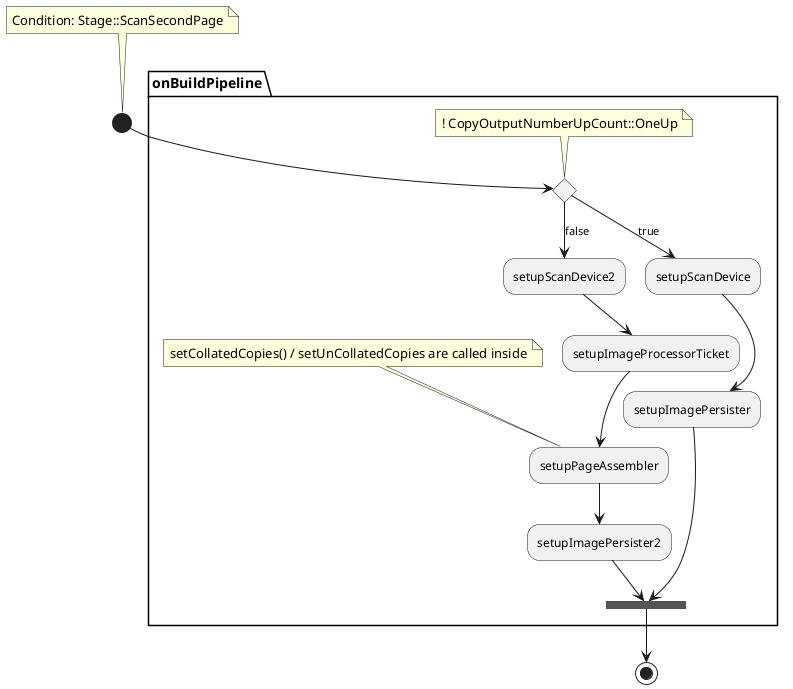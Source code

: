 @startuml
note top
    Condition: Stage::ScanSecondPage
end note

partition "onBuildPipeline" {

(*) --> if " " then
note top
    ! CopyOutputNumberUpCount::OneUp
end note
        --> [true] setupScanDevice
        --> setupImagePersister
        --> === SDB_END ====
        else
        --> [false] setupScanDevice2
        --> setupImageProcessorTicket
        --> setupPageAssembler
        note top
            setCollatedCopies() / setUnCollatedCopies are called inside
        end note
        --> setupImagePersister2
        --> === SDB_END ====                                               
}

=== SDB_END ==== --> (*)
@enduml